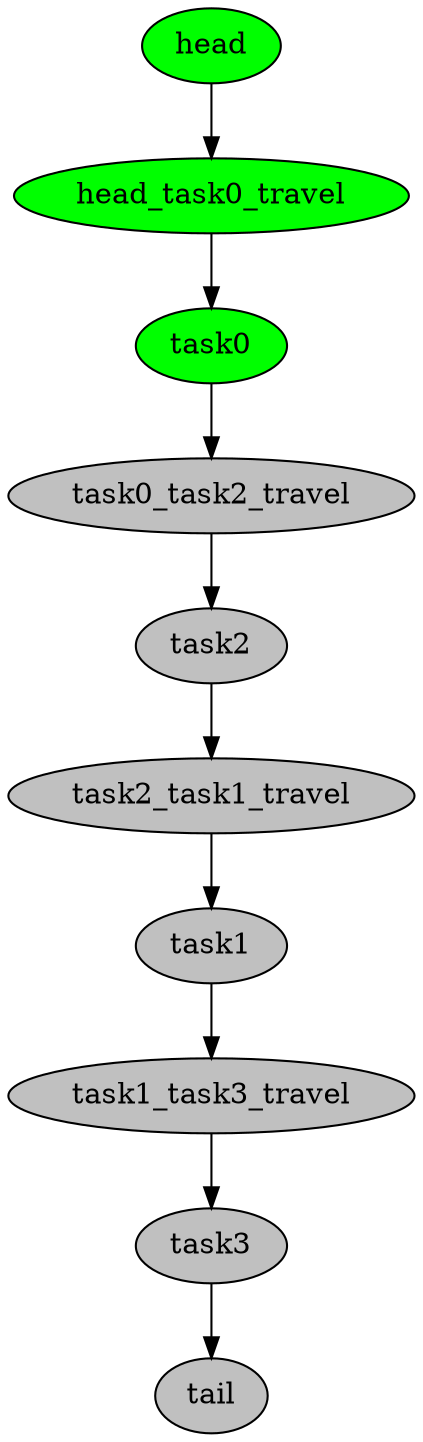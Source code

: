 digraph timeline {
head[label="head",style=filled,fillcolor=green,fontcolor=black];
head_task0_travel[label="head_task0_travel",style=filled,fillcolor=green,fontcolor=black];
task0[label="task0",style=filled,fillcolor=green,fontcolor=black];
task0_task2_travel[label="task0_task2_travel",style=filled,fillcolor=gray,fontcolor=black];
task2[label="task2",style=filled,fillcolor=gray,fontcolor=black];
task2_task1_travel[label="task2_task1_travel",style=filled,fillcolor=gray,fontcolor=black];
task1[label="task1",style=filled,fillcolor=gray,fontcolor=black];
task1_task3_travel[label="task1_task3_travel",style=filled,fillcolor=gray,fontcolor=black];
task3[label="task3",style=filled,fillcolor=gray,fontcolor=black];
tail[label="tail",style=filled,fillcolor=gray,fontcolor=black];
"head"->"head_task0_travel"[color=black];
"head_task0_travel"->"task0"[color=black];
"task0"->"task0_task2_travel"[color=black];
"task0_task2_travel"->"task2"[color=black];
"task2"->"task2_task1_travel"[color=black];
"task2_task1_travel"->"task1"[color=black];
"task1"->"task1_task3_travel"[color=black];
"task1_task3_travel"->"task3"[color=black];
"task3"->"tail"[color=black];
}
